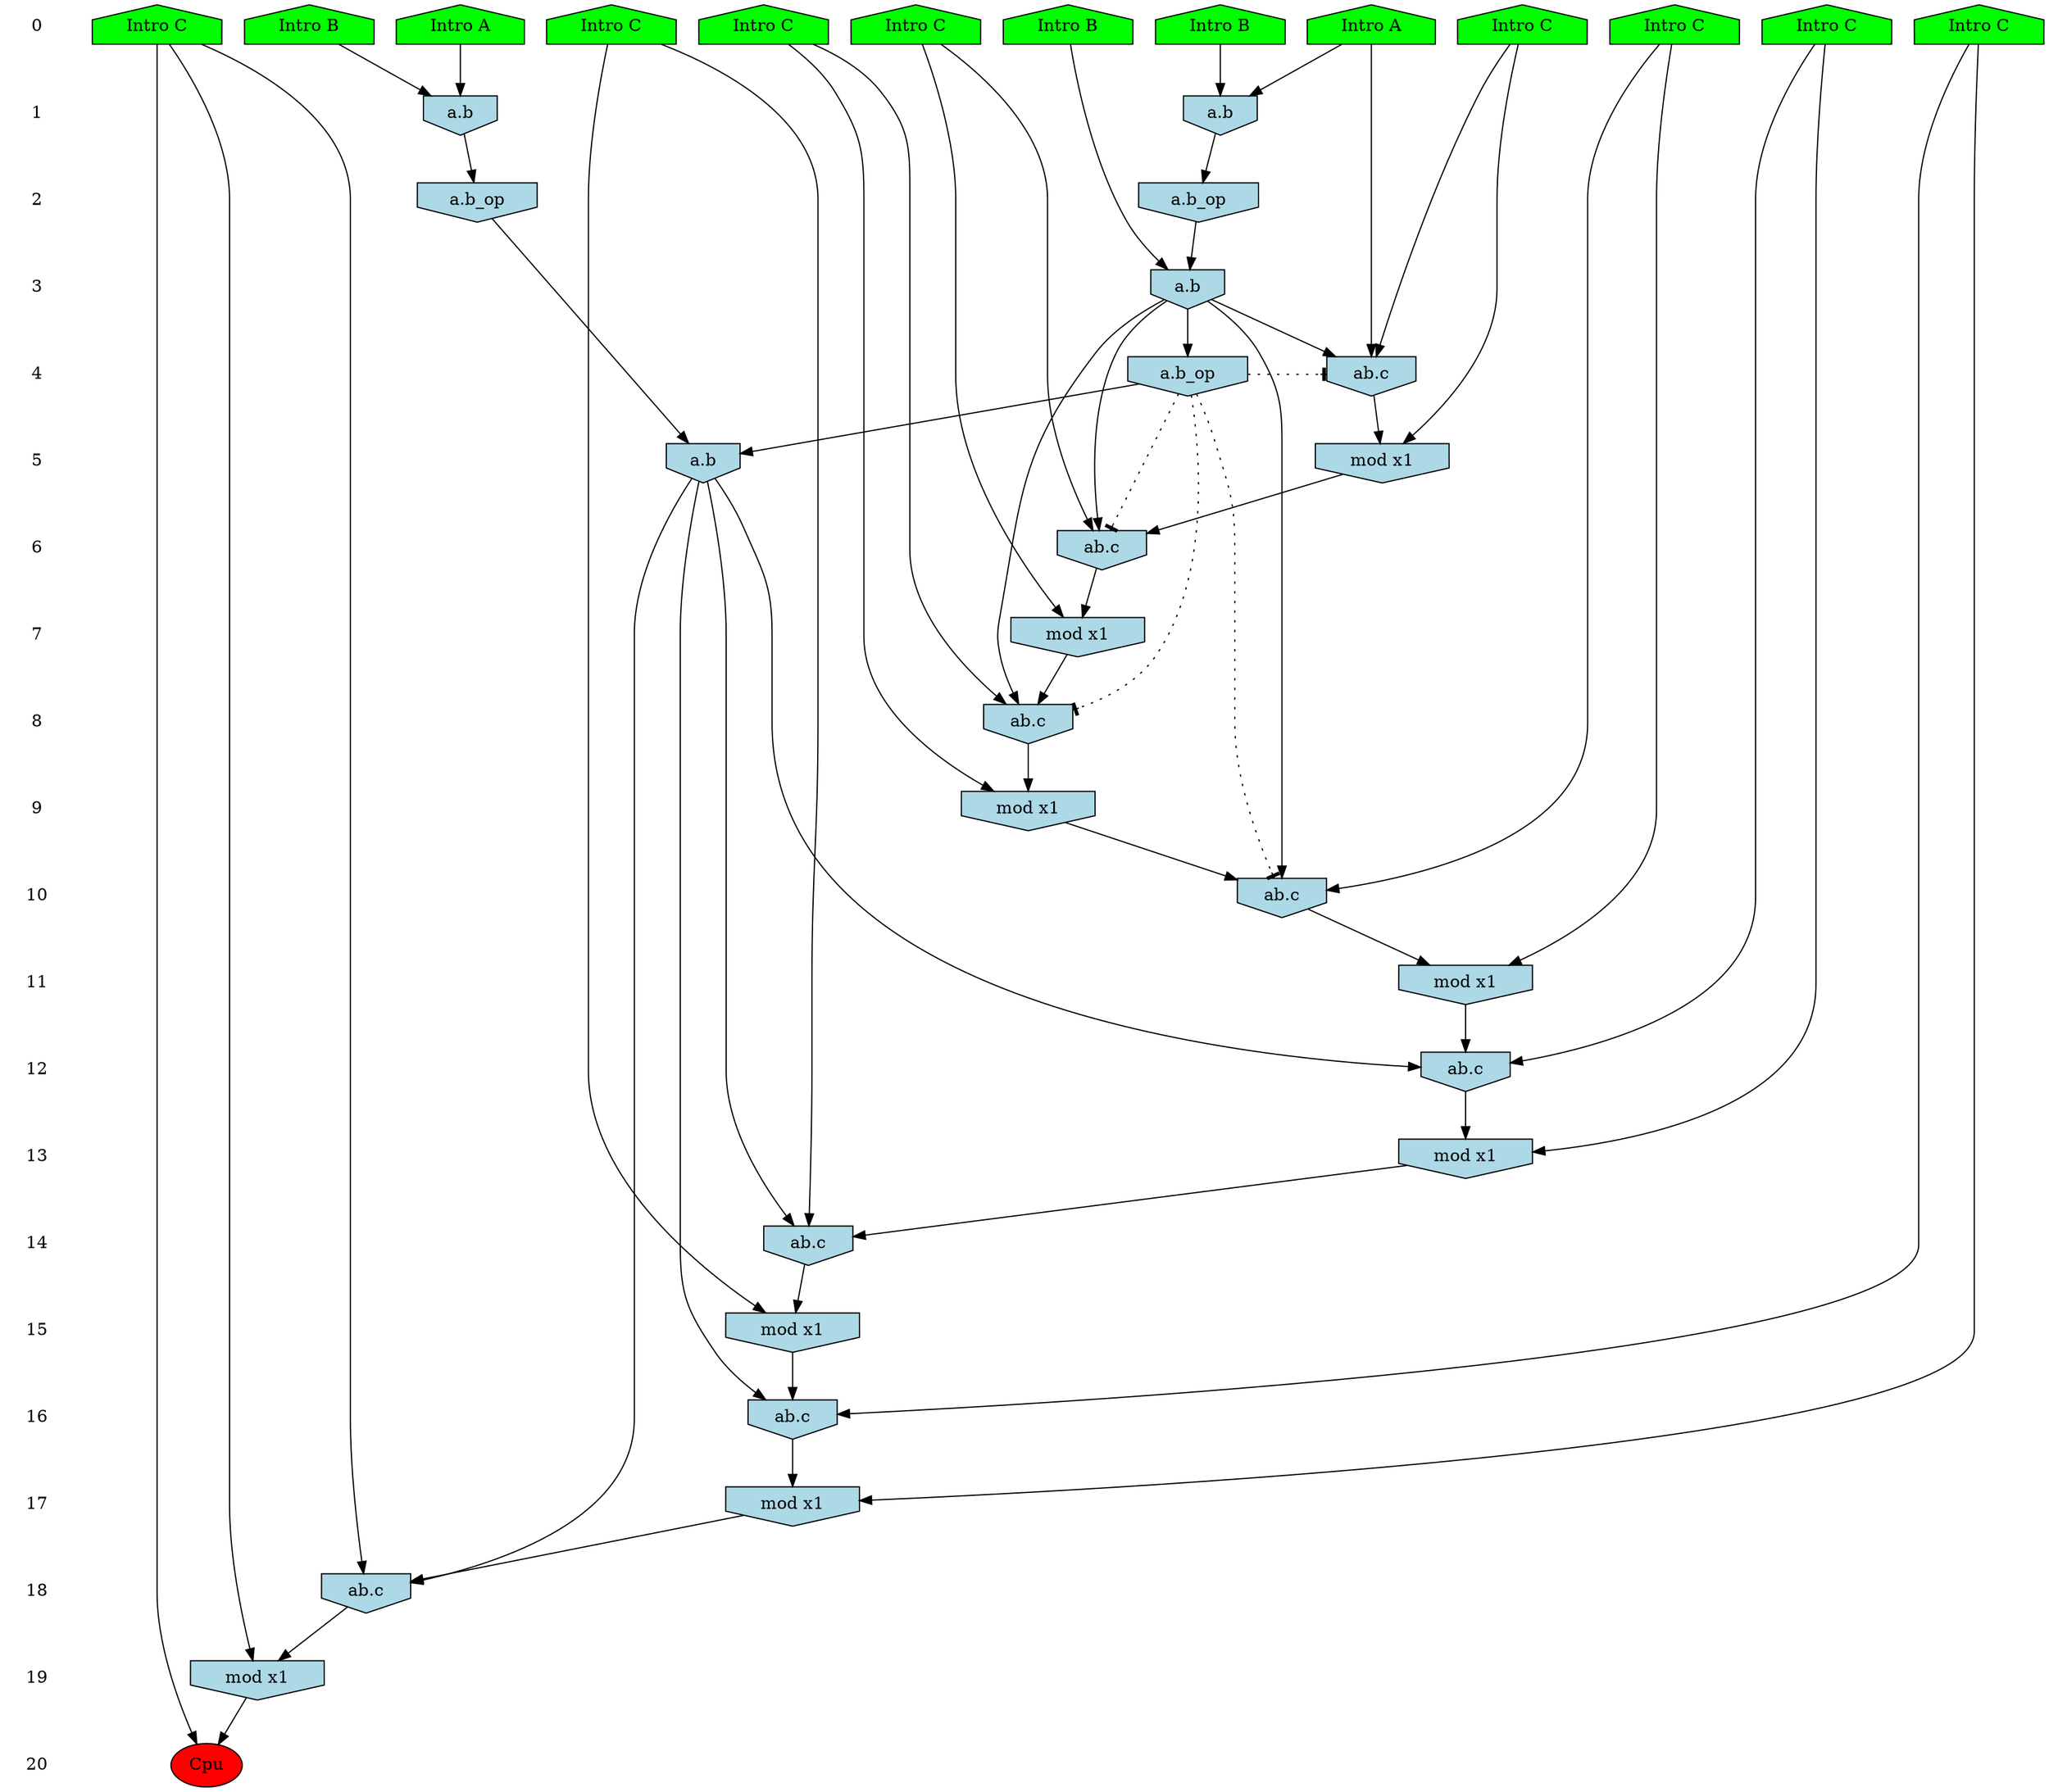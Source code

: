/* Compression of 1 causal flows obtained in average at 1.989455E+01 t.u */
/* Compressed causal flows were: [3677] */
digraph G{
 ranksep=.5 ; 
{ rank = same ; "0" [shape=plaintext] ; node_1 [label ="Intro A", shape=house, style=filled, fillcolor=green] ;
node_2 [label ="Intro B", shape=house, style=filled, fillcolor=green] ;
node_3 [label ="Intro A", shape=house, style=filled, fillcolor=green] ;
node_4 [label ="Intro B", shape=house, style=filled, fillcolor=green] ;
node_5 [label ="Intro B", shape=house, style=filled, fillcolor=green] ;
node_6 [label ="Intro C", shape=house, style=filled, fillcolor=green] ;
node_7 [label ="Intro C", shape=house, style=filled, fillcolor=green] ;
node_8 [label ="Intro C", shape=house, style=filled, fillcolor=green] ;
node_9 [label ="Intro C", shape=house, style=filled, fillcolor=green] ;
node_10 [label ="Intro C", shape=house, style=filled, fillcolor=green] ;
node_11 [label ="Intro C", shape=house, style=filled, fillcolor=green] ;
node_12 [label ="Intro C", shape=house, style=filled, fillcolor=green] ;
node_13 [label ="Intro C", shape=house, style=filled, fillcolor=green] ;
}
{ rank = same ; "1" [shape=plaintext] ; node_14 [label="a.b", shape=invhouse, style=filled, fillcolor = lightblue] ;
node_17 [label="a.b", shape=invhouse, style=filled, fillcolor = lightblue] ;
}
{ rank = same ; "2" [shape=plaintext] ; node_15 [label="a.b_op", shape=invhouse, style=filled, fillcolor = lightblue] ;
node_19 [label="a.b_op", shape=invhouse, style=filled, fillcolor = lightblue] ;
}
{ rank = same ; "3" [shape=plaintext] ; node_16 [label="a.b", shape=invhouse, style=filled, fillcolor = lightblue] ;
}
{ rank = same ; "4" [shape=plaintext] ; node_18 [label="ab.c", shape=invhouse, style=filled, fillcolor = lightblue] ;
node_27 [label="a.b_op", shape=invhouse, style=filled, fillcolor = lightblue] ;
}
{ rank = same ; "5" [shape=plaintext] ; node_20 [label="mod x1", shape=invhouse, style=filled, fillcolor = lightblue] ;
node_28 [label="a.b", shape=invhouse, style=filled, fillcolor = lightblue] ;
}
{ rank = same ; "6" [shape=plaintext] ; node_21 [label="ab.c", shape=invhouse, style=filled, fillcolor = lightblue] ;
}
{ rank = same ; "7" [shape=plaintext] ; node_22 [label="mod x1", shape=invhouse, style=filled, fillcolor = lightblue] ;
}
{ rank = same ; "8" [shape=plaintext] ; node_23 [label="ab.c", shape=invhouse, style=filled, fillcolor = lightblue] ;
}
{ rank = same ; "9" [shape=plaintext] ; node_24 [label="mod x1", shape=invhouse, style=filled, fillcolor = lightblue] ;
}
{ rank = same ; "10" [shape=plaintext] ; node_25 [label="ab.c", shape=invhouse, style=filled, fillcolor = lightblue] ;
}
{ rank = same ; "11" [shape=plaintext] ; node_26 [label="mod x1", shape=invhouse, style=filled, fillcolor = lightblue] ;
}
{ rank = same ; "12" [shape=plaintext] ; node_29 [label="ab.c", shape=invhouse, style=filled, fillcolor = lightblue] ;
}
{ rank = same ; "13" [shape=plaintext] ; node_30 [label="mod x1", shape=invhouse, style=filled, fillcolor = lightblue] ;
}
{ rank = same ; "14" [shape=plaintext] ; node_31 [label="ab.c", shape=invhouse, style=filled, fillcolor = lightblue] ;
}
{ rank = same ; "15" [shape=plaintext] ; node_32 [label="mod x1", shape=invhouse, style=filled, fillcolor = lightblue] ;
}
{ rank = same ; "16" [shape=plaintext] ; node_33 [label="ab.c", shape=invhouse, style=filled, fillcolor = lightblue] ;
}
{ rank = same ; "17" [shape=plaintext] ; node_34 [label="mod x1", shape=invhouse, style=filled, fillcolor = lightblue] ;
}
{ rank = same ; "18" [shape=plaintext] ; node_35 [label="ab.c", shape=invhouse, style=filled, fillcolor = lightblue] ;
}
{ rank = same ; "19" [shape=plaintext] ; node_36 [label="mod x1", shape=invhouse, style=filled, fillcolor = lightblue] ;
}
{ rank = same ; "20" [shape=plaintext] ; node_37 [label ="Cpu", style=filled, fillcolor=red] ;
}
"0" -> "1" [style="invis"]; 
"1" -> "2" [style="invis"]; 
"2" -> "3" [style="invis"]; 
"3" -> "4" [style="invis"]; 
"4" -> "5" [style="invis"]; 
"5" -> "6" [style="invis"]; 
"6" -> "7" [style="invis"]; 
"7" -> "8" [style="invis"]; 
"8" -> "9" [style="invis"]; 
"9" -> "10" [style="invis"]; 
"10" -> "11" [style="invis"]; 
"11" -> "12" [style="invis"]; 
"12" -> "13" [style="invis"]; 
"13" -> "14" [style="invis"]; 
"14" -> "15" [style="invis"]; 
"15" -> "16" [style="invis"]; 
"16" -> "17" [style="invis"]; 
"17" -> "18" [style="invis"]; 
"18" -> "19" [style="invis"]; 
"19" -> "20" [style="invis"]; 
node_3 -> node_14
node_5 -> node_14
node_14 -> node_15
node_4 -> node_16
node_15 -> node_16
node_1 -> node_17
node_2 -> node_17
node_3 -> node_18
node_10 -> node_18
node_16 -> node_18
node_17 -> node_19
node_10 -> node_20
node_18 -> node_20
node_9 -> node_21
node_16 -> node_21
node_20 -> node_21
node_9 -> node_22
node_21 -> node_22
node_12 -> node_23
node_16 -> node_23
node_22 -> node_23
node_12 -> node_24
node_23 -> node_24
node_6 -> node_25
node_16 -> node_25
node_24 -> node_25
node_6 -> node_26
node_25 -> node_26
node_16 -> node_27
node_19 -> node_28
node_27 -> node_28
node_8 -> node_29
node_26 -> node_29
node_28 -> node_29
node_8 -> node_30
node_29 -> node_30
node_7 -> node_31
node_28 -> node_31
node_30 -> node_31
node_7 -> node_32
node_31 -> node_32
node_11 -> node_33
node_28 -> node_33
node_32 -> node_33
node_11 -> node_34
node_33 -> node_34
node_13 -> node_35
node_28 -> node_35
node_34 -> node_35
node_13 -> node_36
node_35 -> node_36
node_13 -> node_37
node_36 -> node_37
node_27 -> node_25 [style=dotted, arrowhead = tee] 
node_27 -> node_23 [style=dotted, arrowhead = tee] 
node_27 -> node_21 [style=dotted, arrowhead = tee] 
node_27 -> node_18 [style=dotted, arrowhead = tee] 
}
/*
 Dot generation time: 0.000183
*/